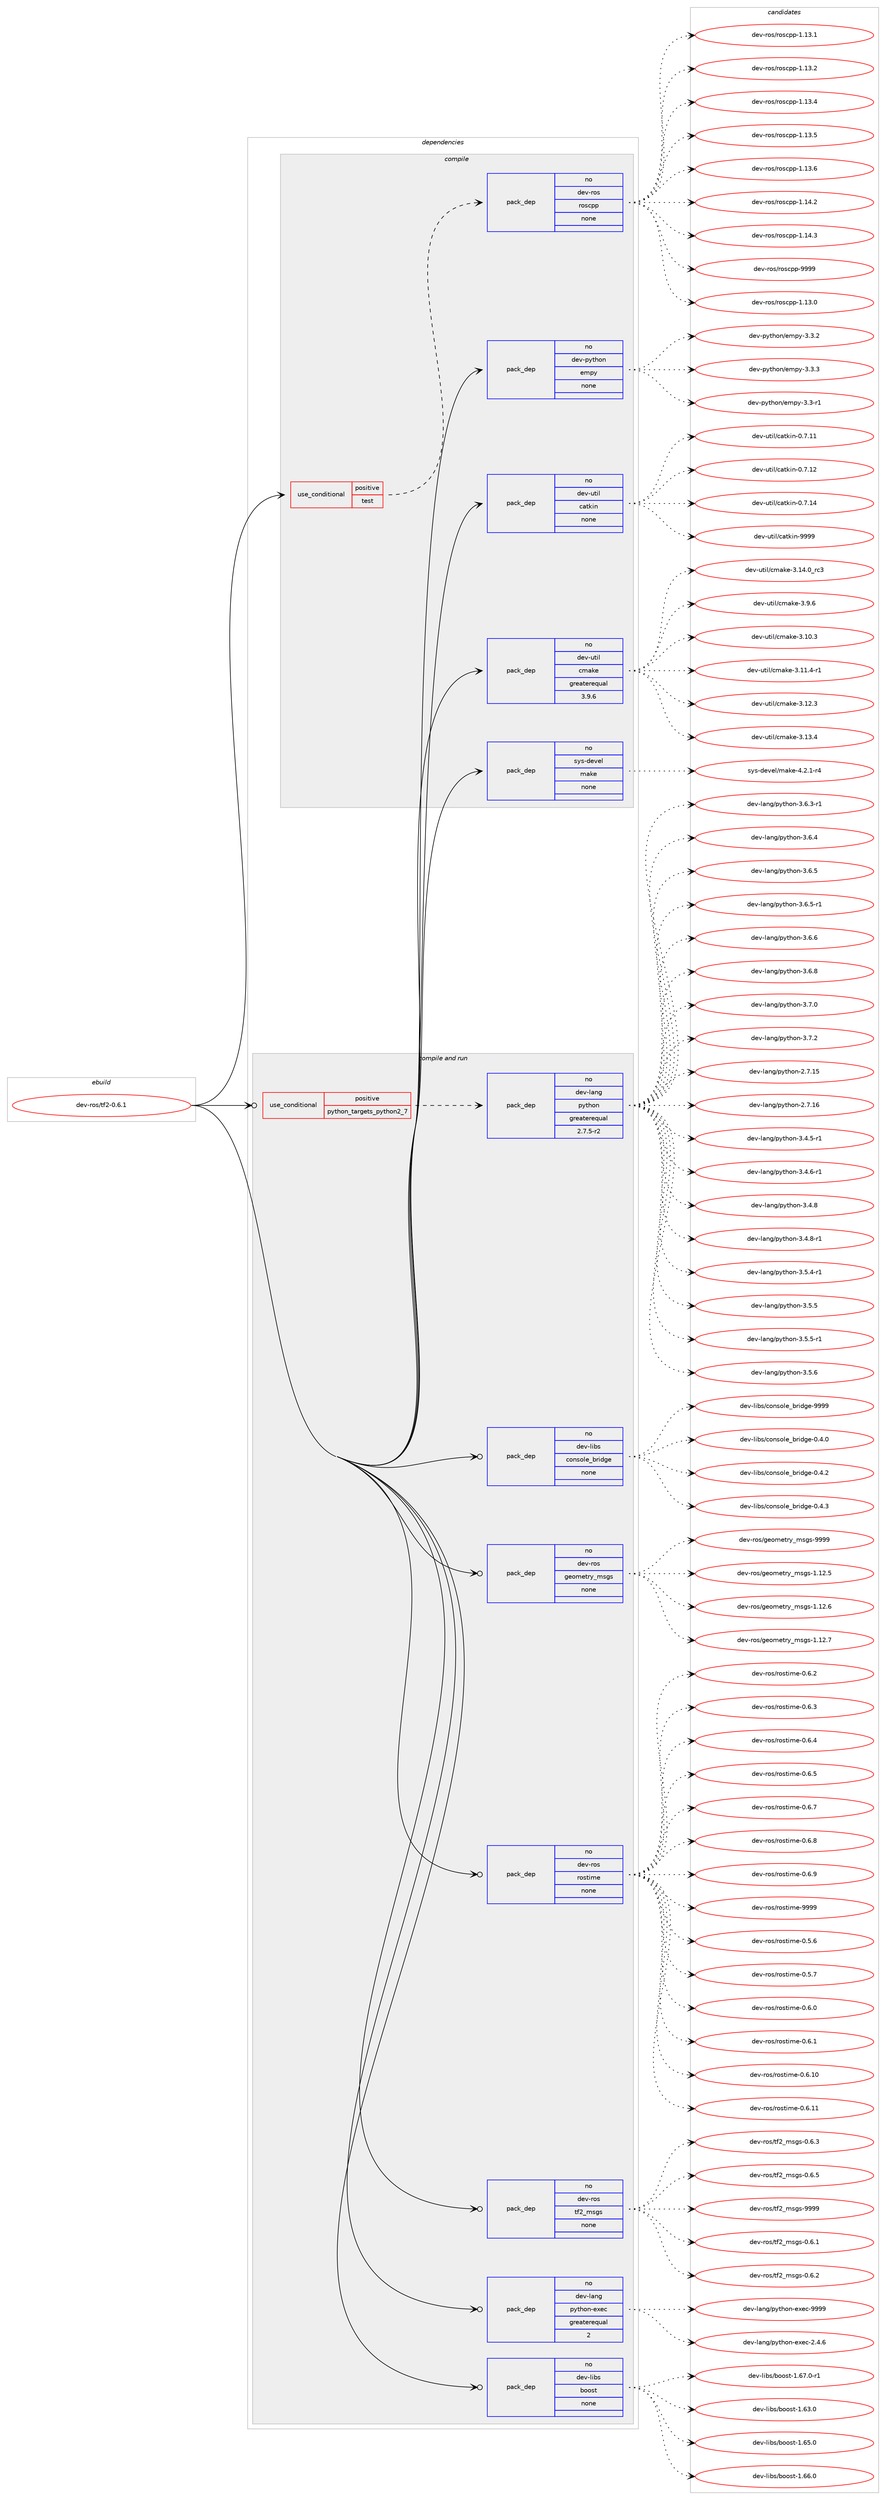 digraph prolog {

# *************
# Graph options
# *************

newrank=true;
concentrate=true;
compound=true;
graph [rankdir=LR,fontname=Helvetica,fontsize=10,ranksep=1.5];#, ranksep=2.5, nodesep=0.2];
edge  [arrowhead=vee];
node  [fontname=Helvetica,fontsize=10];

# **********
# The ebuild
# **********

subgraph cluster_leftcol {
color=gray;
rank=same;
label=<<i>ebuild</i>>;
id [label="dev-ros/tf2-0.6.1", color=red, width=4, href="../dev-ros/tf2-0.6.1.svg"];
}

# ****************
# The dependencies
# ****************

subgraph cluster_midcol {
color=gray;
label=<<i>dependencies</i>>;
subgraph cluster_compile {
fillcolor="#eeeeee";
style=filled;
label=<<i>compile</i>>;
subgraph cond391503 {
dependency1475013 [label=<<TABLE BORDER="0" CELLBORDER="1" CELLSPACING="0" CELLPADDING="4"><TR><TD ROWSPAN="3" CELLPADDING="10">use_conditional</TD></TR><TR><TD>positive</TD></TR><TR><TD>test</TD></TR></TABLE>>, shape=none, color=red];
subgraph pack1060120 {
dependency1475014 [label=<<TABLE BORDER="0" CELLBORDER="1" CELLSPACING="0" CELLPADDING="4" WIDTH="220"><TR><TD ROWSPAN="6" CELLPADDING="30">pack_dep</TD></TR><TR><TD WIDTH="110">no</TD></TR><TR><TD>dev-ros</TD></TR><TR><TD>roscpp</TD></TR><TR><TD>none</TD></TR><TR><TD></TD></TR></TABLE>>, shape=none, color=blue];
}
dependency1475013:e -> dependency1475014:w [weight=20,style="dashed",arrowhead="vee"];
}
id:e -> dependency1475013:w [weight=20,style="solid",arrowhead="vee"];
subgraph pack1060121 {
dependency1475015 [label=<<TABLE BORDER="0" CELLBORDER="1" CELLSPACING="0" CELLPADDING="4" WIDTH="220"><TR><TD ROWSPAN="6" CELLPADDING="30">pack_dep</TD></TR><TR><TD WIDTH="110">no</TD></TR><TR><TD>dev-python</TD></TR><TR><TD>empy</TD></TR><TR><TD>none</TD></TR><TR><TD></TD></TR></TABLE>>, shape=none, color=blue];
}
id:e -> dependency1475015:w [weight=20,style="solid",arrowhead="vee"];
subgraph pack1060122 {
dependency1475016 [label=<<TABLE BORDER="0" CELLBORDER="1" CELLSPACING="0" CELLPADDING="4" WIDTH="220"><TR><TD ROWSPAN="6" CELLPADDING="30">pack_dep</TD></TR><TR><TD WIDTH="110">no</TD></TR><TR><TD>dev-util</TD></TR><TR><TD>catkin</TD></TR><TR><TD>none</TD></TR><TR><TD></TD></TR></TABLE>>, shape=none, color=blue];
}
id:e -> dependency1475016:w [weight=20,style="solid",arrowhead="vee"];
subgraph pack1060123 {
dependency1475017 [label=<<TABLE BORDER="0" CELLBORDER="1" CELLSPACING="0" CELLPADDING="4" WIDTH="220"><TR><TD ROWSPAN="6" CELLPADDING="30">pack_dep</TD></TR><TR><TD WIDTH="110">no</TD></TR><TR><TD>dev-util</TD></TR><TR><TD>cmake</TD></TR><TR><TD>greaterequal</TD></TR><TR><TD>3.9.6</TD></TR></TABLE>>, shape=none, color=blue];
}
id:e -> dependency1475017:w [weight=20,style="solid",arrowhead="vee"];
subgraph pack1060124 {
dependency1475018 [label=<<TABLE BORDER="0" CELLBORDER="1" CELLSPACING="0" CELLPADDING="4" WIDTH="220"><TR><TD ROWSPAN="6" CELLPADDING="30">pack_dep</TD></TR><TR><TD WIDTH="110">no</TD></TR><TR><TD>sys-devel</TD></TR><TR><TD>make</TD></TR><TR><TD>none</TD></TR><TR><TD></TD></TR></TABLE>>, shape=none, color=blue];
}
id:e -> dependency1475018:w [weight=20,style="solid",arrowhead="vee"];
}
subgraph cluster_compileandrun {
fillcolor="#eeeeee";
style=filled;
label=<<i>compile and run</i>>;
subgraph cond391504 {
dependency1475019 [label=<<TABLE BORDER="0" CELLBORDER="1" CELLSPACING="0" CELLPADDING="4"><TR><TD ROWSPAN="3" CELLPADDING="10">use_conditional</TD></TR><TR><TD>positive</TD></TR><TR><TD>python_targets_python2_7</TD></TR></TABLE>>, shape=none, color=red];
subgraph pack1060125 {
dependency1475020 [label=<<TABLE BORDER="0" CELLBORDER="1" CELLSPACING="0" CELLPADDING="4" WIDTH="220"><TR><TD ROWSPAN="6" CELLPADDING="30">pack_dep</TD></TR><TR><TD WIDTH="110">no</TD></TR><TR><TD>dev-lang</TD></TR><TR><TD>python</TD></TR><TR><TD>greaterequal</TD></TR><TR><TD>2.7.5-r2</TD></TR></TABLE>>, shape=none, color=blue];
}
dependency1475019:e -> dependency1475020:w [weight=20,style="dashed",arrowhead="vee"];
}
id:e -> dependency1475019:w [weight=20,style="solid",arrowhead="odotvee"];
subgraph pack1060126 {
dependency1475021 [label=<<TABLE BORDER="0" CELLBORDER="1" CELLSPACING="0" CELLPADDING="4" WIDTH="220"><TR><TD ROWSPAN="6" CELLPADDING="30">pack_dep</TD></TR><TR><TD WIDTH="110">no</TD></TR><TR><TD>dev-lang</TD></TR><TR><TD>python-exec</TD></TR><TR><TD>greaterequal</TD></TR><TR><TD>2</TD></TR></TABLE>>, shape=none, color=blue];
}
id:e -> dependency1475021:w [weight=20,style="solid",arrowhead="odotvee"];
subgraph pack1060127 {
dependency1475022 [label=<<TABLE BORDER="0" CELLBORDER="1" CELLSPACING="0" CELLPADDING="4" WIDTH="220"><TR><TD ROWSPAN="6" CELLPADDING="30">pack_dep</TD></TR><TR><TD WIDTH="110">no</TD></TR><TR><TD>dev-libs</TD></TR><TR><TD>boost</TD></TR><TR><TD>none</TD></TR><TR><TD></TD></TR></TABLE>>, shape=none, color=blue];
}
id:e -> dependency1475022:w [weight=20,style="solid",arrowhead="odotvee"];
subgraph pack1060128 {
dependency1475023 [label=<<TABLE BORDER="0" CELLBORDER="1" CELLSPACING="0" CELLPADDING="4" WIDTH="220"><TR><TD ROWSPAN="6" CELLPADDING="30">pack_dep</TD></TR><TR><TD WIDTH="110">no</TD></TR><TR><TD>dev-libs</TD></TR><TR><TD>console_bridge</TD></TR><TR><TD>none</TD></TR><TR><TD></TD></TR></TABLE>>, shape=none, color=blue];
}
id:e -> dependency1475023:w [weight=20,style="solid",arrowhead="odotvee"];
subgraph pack1060129 {
dependency1475024 [label=<<TABLE BORDER="0" CELLBORDER="1" CELLSPACING="0" CELLPADDING="4" WIDTH="220"><TR><TD ROWSPAN="6" CELLPADDING="30">pack_dep</TD></TR><TR><TD WIDTH="110">no</TD></TR><TR><TD>dev-ros</TD></TR><TR><TD>geometry_msgs</TD></TR><TR><TD>none</TD></TR><TR><TD></TD></TR></TABLE>>, shape=none, color=blue];
}
id:e -> dependency1475024:w [weight=20,style="solid",arrowhead="odotvee"];
subgraph pack1060130 {
dependency1475025 [label=<<TABLE BORDER="0" CELLBORDER="1" CELLSPACING="0" CELLPADDING="4" WIDTH="220"><TR><TD ROWSPAN="6" CELLPADDING="30">pack_dep</TD></TR><TR><TD WIDTH="110">no</TD></TR><TR><TD>dev-ros</TD></TR><TR><TD>rostime</TD></TR><TR><TD>none</TD></TR><TR><TD></TD></TR></TABLE>>, shape=none, color=blue];
}
id:e -> dependency1475025:w [weight=20,style="solid",arrowhead="odotvee"];
subgraph pack1060131 {
dependency1475026 [label=<<TABLE BORDER="0" CELLBORDER="1" CELLSPACING="0" CELLPADDING="4" WIDTH="220"><TR><TD ROWSPAN="6" CELLPADDING="30">pack_dep</TD></TR><TR><TD WIDTH="110">no</TD></TR><TR><TD>dev-ros</TD></TR><TR><TD>tf2_msgs</TD></TR><TR><TD>none</TD></TR><TR><TD></TD></TR></TABLE>>, shape=none, color=blue];
}
id:e -> dependency1475026:w [weight=20,style="solid",arrowhead="odotvee"];
}
subgraph cluster_run {
fillcolor="#eeeeee";
style=filled;
label=<<i>run</i>>;
}
}

# **************
# The candidates
# **************

subgraph cluster_choices {
rank=same;
color=gray;
label=<<i>candidates</i>>;

subgraph choice1060120 {
color=black;
nodesep=1;
choice10010111845114111115471141111159911211245494649514648 [label="dev-ros/roscpp-1.13.0", color=red, width=4,href="../dev-ros/roscpp-1.13.0.svg"];
choice10010111845114111115471141111159911211245494649514649 [label="dev-ros/roscpp-1.13.1", color=red, width=4,href="../dev-ros/roscpp-1.13.1.svg"];
choice10010111845114111115471141111159911211245494649514650 [label="dev-ros/roscpp-1.13.2", color=red, width=4,href="../dev-ros/roscpp-1.13.2.svg"];
choice10010111845114111115471141111159911211245494649514652 [label="dev-ros/roscpp-1.13.4", color=red, width=4,href="../dev-ros/roscpp-1.13.4.svg"];
choice10010111845114111115471141111159911211245494649514653 [label="dev-ros/roscpp-1.13.5", color=red, width=4,href="../dev-ros/roscpp-1.13.5.svg"];
choice10010111845114111115471141111159911211245494649514654 [label="dev-ros/roscpp-1.13.6", color=red, width=4,href="../dev-ros/roscpp-1.13.6.svg"];
choice10010111845114111115471141111159911211245494649524650 [label="dev-ros/roscpp-1.14.2", color=red, width=4,href="../dev-ros/roscpp-1.14.2.svg"];
choice10010111845114111115471141111159911211245494649524651 [label="dev-ros/roscpp-1.14.3", color=red, width=4,href="../dev-ros/roscpp-1.14.3.svg"];
choice1001011184511411111547114111115991121124557575757 [label="dev-ros/roscpp-9999", color=red, width=4,href="../dev-ros/roscpp-9999.svg"];
dependency1475014:e -> choice10010111845114111115471141111159911211245494649514648:w [style=dotted,weight="100"];
dependency1475014:e -> choice10010111845114111115471141111159911211245494649514649:w [style=dotted,weight="100"];
dependency1475014:e -> choice10010111845114111115471141111159911211245494649514650:w [style=dotted,weight="100"];
dependency1475014:e -> choice10010111845114111115471141111159911211245494649514652:w [style=dotted,weight="100"];
dependency1475014:e -> choice10010111845114111115471141111159911211245494649514653:w [style=dotted,weight="100"];
dependency1475014:e -> choice10010111845114111115471141111159911211245494649514654:w [style=dotted,weight="100"];
dependency1475014:e -> choice10010111845114111115471141111159911211245494649524650:w [style=dotted,weight="100"];
dependency1475014:e -> choice10010111845114111115471141111159911211245494649524651:w [style=dotted,weight="100"];
dependency1475014:e -> choice1001011184511411111547114111115991121124557575757:w [style=dotted,weight="100"];
}
subgraph choice1060121 {
color=black;
nodesep=1;
choice1001011184511212111610411111047101109112121455146514511449 [label="dev-python/empy-3.3-r1", color=red, width=4,href="../dev-python/empy-3.3-r1.svg"];
choice1001011184511212111610411111047101109112121455146514650 [label="dev-python/empy-3.3.2", color=red, width=4,href="../dev-python/empy-3.3.2.svg"];
choice1001011184511212111610411111047101109112121455146514651 [label="dev-python/empy-3.3.3", color=red, width=4,href="../dev-python/empy-3.3.3.svg"];
dependency1475015:e -> choice1001011184511212111610411111047101109112121455146514511449:w [style=dotted,weight="100"];
dependency1475015:e -> choice1001011184511212111610411111047101109112121455146514650:w [style=dotted,weight="100"];
dependency1475015:e -> choice1001011184511212111610411111047101109112121455146514651:w [style=dotted,weight="100"];
}
subgraph choice1060122 {
color=black;
nodesep=1;
choice1001011184511711610510847999711610710511045484655464949 [label="dev-util/catkin-0.7.11", color=red, width=4,href="../dev-util/catkin-0.7.11.svg"];
choice1001011184511711610510847999711610710511045484655464950 [label="dev-util/catkin-0.7.12", color=red, width=4,href="../dev-util/catkin-0.7.12.svg"];
choice1001011184511711610510847999711610710511045484655464952 [label="dev-util/catkin-0.7.14", color=red, width=4,href="../dev-util/catkin-0.7.14.svg"];
choice100101118451171161051084799971161071051104557575757 [label="dev-util/catkin-9999", color=red, width=4,href="../dev-util/catkin-9999.svg"];
dependency1475016:e -> choice1001011184511711610510847999711610710511045484655464949:w [style=dotted,weight="100"];
dependency1475016:e -> choice1001011184511711610510847999711610710511045484655464950:w [style=dotted,weight="100"];
dependency1475016:e -> choice1001011184511711610510847999711610710511045484655464952:w [style=dotted,weight="100"];
dependency1475016:e -> choice100101118451171161051084799971161071051104557575757:w [style=dotted,weight="100"];
}
subgraph choice1060123 {
color=black;
nodesep=1;
choice1001011184511711610510847991099710710145514649484651 [label="dev-util/cmake-3.10.3", color=red, width=4,href="../dev-util/cmake-3.10.3.svg"];
choice10010111845117116105108479910997107101455146494946524511449 [label="dev-util/cmake-3.11.4-r1", color=red, width=4,href="../dev-util/cmake-3.11.4-r1.svg"];
choice1001011184511711610510847991099710710145514649504651 [label="dev-util/cmake-3.12.3", color=red, width=4,href="../dev-util/cmake-3.12.3.svg"];
choice1001011184511711610510847991099710710145514649514652 [label="dev-util/cmake-3.13.4", color=red, width=4,href="../dev-util/cmake-3.13.4.svg"];
choice1001011184511711610510847991099710710145514649524648951149951 [label="dev-util/cmake-3.14.0_rc3", color=red, width=4,href="../dev-util/cmake-3.14.0_rc3.svg"];
choice10010111845117116105108479910997107101455146574654 [label="dev-util/cmake-3.9.6", color=red, width=4,href="../dev-util/cmake-3.9.6.svg"];
dependency1475017:e -> choice1001011184511711610510847991099710710145514649484651:w [style=dotted,weight="100"];
dependency1475017:e -> choice10010111845117116105108479910997107101455146494946524511449:w [style=dotted,weight="100"];
dependency1475017:e -> choice1001011184511711610510847991099710710145514649504651:w [style=dotted,weight="100"];
dependency1475017:e -> choice1001011184511711610510847991099710710145514649514652:w [style=dotted,weight="100"];
dependency1475017:e -> choice1001011184511711610510847991099710710145514649524648951149951:w [style=dotted,weight="100"];
dependency1475017:e -> choice10010111845117116105108479910997107101455146574654:w [style=dotted,weight="100"];
}
subgraph choice1060124 {
color=black;
nodesep=1;
choice1151211154510010111810110847109971071014552465046494511452 [label="sys-devel/make-4.2.1-r4", color=red, width=4,href="../sys-devel/make-4.2.1-r4.svg"];
dependency1475018:e -> choice1151211154510010111810110847109971071014552465046494511452:w [style=dotted,weight="100"];
}
subgraph choice1060125 {
color=black;
nodesep=1;
choice10010111845108971101034711212111610411111045504655464953 [label="dev-lang/python-2.7.15", color=red, width=4,href="../dev-lang/python-2.7.15.svg"];
choice10010111845108971101034711212111610411111045504655464954 [label="dev-lang/python-2.7.16", color=red, width=4,href="../dev-lang/python-2.7.16.svg"];
choice1001011184510897110103471121211161041111104551465246534511449 [label="dev-lang/python-3.4.5-r1", color=red, width=4,href="../dev-lang/python-3.4.5-r1.svg"];
choice1001011184510897110103471121211161041111104551465246544511449 [label="dev-lang/python-3.4.6-r1", color=red, width=4,href="../dev-lang/python-3.4.6-r1.svg"];
choice100101118451089711010347112121116104111110455146524656 [label="dev-lang/python-3.4.8", color=red, width=4,href="../dev-lang/python-3.4.8.svg"];
choice1001011184510897110103471121211161041111104551465246564511449 [label="dev-lang/python-3.4.8-r1", color=red, width=4,href="../dev-lang/python-3.4.8-r1.svg"];
choice1001011184510897110103471121211161041111104551465346524511449 [label="dev-lang/python-3.5.4-r1", color=red, width=4,href="../dev-lang/python-3.5.4-r1.svg"];
choice100101118451089711010347112121116104111110455146534653 [label="dev-lang/python-3.5.5", color=red, width=4,href="../dev-lang/python-3.5.5.svg"];
choice1001011184510897110103471121211161041111104551465346534511449 [label="dev-lang/python-3.5.5-r1", color=red, width=4,href="../dev-lang/python-3.5.5-r1.svg"];
choice100101118451089711010347112121116104111110455146534654 [label="dev-lang/python-3.5.6", color=red, width=4,href="../dev-lang/python-3.5.6.svg"];
choice1001011184510897110103471121211161041111104551465446514511449 [label="dev-lang/python-3.6.3-r1", color=red, width=4,href="../dev-lang/python-3.6.3-r1.svg"];
choice100101118451089711010347112121116104111110455146544652 [label="dev-lang/python-3.6.4", color=red, width=4,href="../dev-lang/python-3.6.4.svg"];
choice100101118451089711010347112121116104111110455146544653 [label="dev-lang/python-3.6.5", color=red, width=4,href="../dev-lang/python-3.6.5.svg"];
choice1001011184510897110103471121211161041111104551465446534511449 [label="dev-lang/python-3.6.5-r1", color=red, width=4,href="../dev-lang/python-3.6.5-r1.svg"];
choice100101118451089711010347112121116104111110455146544654 [label="dev-lang/python-3.6.6", color=red, width=4,href="../dev-lang/python-3.6.6.svg"];
choice100101118451089711010347112121116104111110455146544656 [label="dev-lang/python-3.6.8", color=red, width=4,href="../dev-lang/python-3.6.8.svg"];
choice100101118451089711010347112121116104111110455146554648 [label="dev-lang/python-3.7.0", color=red, width=4,href="../dev-lang/python-3.7.0.svg"];
choice100101118451089711010347112121116104111110455146554650 [label="dev-lang/python-3.7.2", color=red, width=4,href="../dev-lang/python-3.7.2.svg"];
dependency1475020:e -> choice10010111845108971101034711212111610411111045504655464953:w [style=dotted,weight="100"];
dependency1475020:e -> choice10010111845108971101034711212111610411111045504655464954:w [style=dotted,weight="100"];
dependency1475020:e -> choice1001011184510897110103471121211161041111104551465246534511449:w [style=dotted,weight="100"];
dependency1475020:e -> choice1001011184510897110103471121211161041111104551465246544511449:w [style=dotted,weight="100"];
dependency1475020:e -> choice100101118451089711010347112121116104111110455146524656:w [style=dotted,weight="100"];
dependency1475020:e -> choice1001011184510897110103471121211161041111104551465246564511449:w [style=dotted,weight="100"];
dependency1475020:e -> choice1001011184510897110103471121211161041111104551465346524511449:w [style=dotted,weight="100"];
dependency1475020:e -> choice100101118451089711010347112121116104111110455146534653:w [style=dotted,weight="100"];
dependency1475020:e -> choice1001011184510897110103471121211161041111104551465346534511449:w [style=dotted,weight="100"];
dependency1475020:e -> choice100101118451089711010347112121116104111110455146534654:w [style=dotted,weight="100"];
dependency1475020:e -> choice1001011184510897110103471121211161041111104551465446514511449:w [style=dotted,weight="100"];
dependency1475020:e -> choice100101118451089711010347112121116104111110455146544652:w [style=dotted,weight="100"];
dependency1475020:e -> choice100101118451089711010347112121116104111110455146544653:w [style=dotted,weight="100"];
dependency1475020:e -> choice1001011184510897110103471121211161041111104551465446534511449:w [style=dotted,weight="100"];
dependency1475020:e -> choice100101118451089711010347112121116104111110455146544654:w [style=dotted,weight="100"];
dependency1475020:e -> choice100101118451089711010347112121116104111110455146544656:w [style=dotted,weight="100"];
dependency1475020:e -> choice100101118451089711010347112121116104111110455146554648:w [style=dotted,weight="100"];
dependency1475020:e -> choice100101118451089711010347112121116104111110455146554650:w [style=dotted,weight="100"];
}
subgraph choice1060126 {
color=black;
nodesep=1;
choice1001011184510897110103471121211161041111104510112010199455046524654 [label="dev-lang/python-exec-2.4.6", color=red, width=4,href="../dev-lang/python-exec-2.4.6.svg"];
choice10010111845108971101034711212111610411111045101120101994557575757 [label="dev-lang/python-exec-9999", color=red, width=4,href="../dev-lang/python-exec-9999.svg"];
dependency1475021:e -> choice1001011184510897110103471121211161041111104510112010199455046524654:w [style=dotted,weight="100"];
dependency1475021:e -> choice10010111845108971101034711212111610411111045101120101994557575757:w [style=dotted,weight="100"];
}
subgraph choice1060127 {
color=black;
nodesep=1;
choice1001011184510810598115479811111111511645494654514648 [label="dev-libs/boost-1.63.0", color=red, width=4,href="../dev-libs/boost-1.63.0.svg"];
choice1001011184510810598115479811111111511645494654534648 [label="dev-libs/boost-1.65.0", color=red, width=4,href="../dev-libs/boost-1.65.0.svg"];
choice1001011184510810598115479811111111511645494654544648 [label="dev-libs/boost-1.66.0", color=red, width=4,href="../dev-libs/boost-1.66.0.svg"];
choice10010111845108105981154798111111115116454946545546484511449 [label="dev-libs/boost-1.67.0-r1", color=red, width=4,href="../dev-libs/boost-1.67.0-r1.svg"];
dependency1475022:e -> choice1001011184510810598115479811111111511645494654514648:w [style=dotted,weight="100"];
dependency1475022:e -> choice1001011184510810598115479811111111511645494654534648:w [style=dotted,weight="100"];
dependency1475022:e -> choice1001011184510810598115479811111111511645494654544648:w [style=dotted,weight="100"];
dependency1475022:e -> choice10010111845108105981154798111111115116454946545546484511449:w [style=dotted,weight="100"];
}
subgraph choice1060128 {
color=black;
nodesep=1;
choice100101118451081059811547991111101151111081019598114105100103101454846524648 [label="dev-libs/console_bridge-0.4.0", color=red, width=4,href="../dev-libs/console_bridge-0.4.0.svg"];
choice100101118451081059811547991111101151111081019598114105100103101454846524650 [label="dev-libs/console_bridge-0.4.2", color=red, width=4,href="../dev-libs/console_bridge-0.4.2.svg"];
choice100101118451081059811547991111101151111081019598114105100103101454846524651 [label="dev-libs/console_bridge-0.4.3", color=red, width=4,href="../dev-libs/console_bridge-0.4.3.svg"];
choice1001011184510810598115479911111011511110810195981141051001031014557575757 [label="dev-libs/console_bridge-9999", color=red, width=4,href="../dev-libs/console_bridge-9999.svg"];
dependency1475023:e -> choice100101118451081059811547991111101151111081019598114105100103101454846524648:w [style=dotted,weight="100"];
dependency1475023:e -> choice100101118451081059811547991111101151111081019598114105100103101454846524650:w [style=dotted,weight="100"];
dependency1475023:e -> choice100101118451081059811547991111101151111081019598114105100103101454846524651:w [style=dotted,weight="100"];
dependency1475023:e -> choice1001011184510810598115479911111011511110810195981141051001031014557575757:w [style=dotted,weight="100"];
}
subgraph choice1060129 {
color=black;
nodesep=1;
choice10010111845114111115471031011111091011161141219510911510311545494649504653 [label="dev-ros/geometry_msgs-1.12.5", color=red, width=4,href="../dev-ros/geometry_msgs-1.12.5.svg"];
choice10010111845114111115471031011111091011161141219510911510311545494649504654 [label="dev-ros/geometry_msgs-1.12.6", color=red, width=4,href="../dev-ros/geometry_msgs-1.12.6.svg"];
choice10010111845114111115471031011111091011161141219510911510311545494649504655 [label="dev-ros/geometry_msgs-1.12.7", color=red, width=4,href="../dev-ros/geometry_msgs-1.12.7.svg"];
choice1001011184511411111547103101111109101116114121951091151031154557575757 [label="dev-ros/geometry_msgs-9999", color=red, width=4,href="../dev-ros/geometry_msgs-9999.svg"];
dependency1475024:e -> choice10010111845114111115471031011111091011161141219510911510311545494649504653:w [style=dotted,weight="100"];
dependency1475024:e -> choice10010111845114111115471031011111091011161141219510911510311545494649504654:w [style=dotted,weight="100"];
dependency1475024:e -> choice10010111845114111115471031011111091011161141219510911510311545494649504655:w [style=dotted,weight="100"];
dependency1475024:e -> choice1001011184511411111547103101111109101116114121951091151031154557575757:w [style=dotted,weight="100"];
}
subgraph choice1060130 {
color=black;
nodesep=1;
choice1001011184511411111547114111115116105109101454846534654 [label="dev-ros/rostime-0.5.6", color=red, width=4,href="../dev-ros/rostime-0.5.6.svg"];
choice1001011184511411111547114111115116105109101454846534655 [label="dev-ros/rostime-0.5.7", color=red, width=4,href="../dev-ros/rostime-0.5.7.svg"];
choice1001011184511411111547114111115116105109101454846544648 [label="dev-ros/rostime-0.6.0", color=red, width=4,href="../dev-ros/rostime-0.6.0.svg"];
choice1001011184511411111547114111115116105109101454846544649 [label="dev-ros/rostime-0.6.1", color=red, width=4,href="../dev-ros/rostime-0.6.1.svg"];
choice100101118451141111154711411111511610510910145484654464948 [label="dev-ros/rostime-0.6.10", color=red, width=4,href="../dev-ros/rostime-0.6.10.svg"];
choice100101118451141111154711411111511610510910145484654464949 [label="dev-ros/rostime-0.6.11", color=red, width=4,href="../dev-ros/rostime-0.6.11.svg"];
choice1001011184511411111547114111115116105109101454846544650 [label="dev-ros/rostime-0.6.2", color=red, width=4,href="../dev-ros/rostime-0.6.2.svg"];
choice1001011184511411111547114111115116105109101454846544651 [label="dev-ros/rostime-0.6.3", color=red, width=4,href="../dev-ros/rostime-0.6.3.svg"];
choice1001011184511411111547114111115116105109101454846544652 [label="dev-ros/rostime-0.6.4", color=red, width=4,href="../dev-ros/rostime-0.6.4.svg"];
choice1001011184511411111547114111115116105109101454846544653 [label="dev-ros/rostime-0.6.5", color=red, width=4,href="../dev-ros/rostime-0.6.5.svg"];
choice1001011184511411111547114111115116105109101454846544655 [label="dev-ros/rostime-0.6.7", color=red, width=4,href="../dev-ros/rostime-0.6.7.svg"];
choice1001011184511411111547114111115116105109101454846544656 [label="dev-ros/rostime-0.6.8", color=red, width=4,href="../dev-ros/rostime-0.6.8.svg"];
choice1001011184511411111547114111115116105109101454846544657 [label="dev-ros/rostime-0.6.9", color=red, width=4,href="../dev-ros/rostime-0.6.9.svg"];
choice10010111845114111115471141111151161051091014557575757 [label="dev-ros/rostime-9999", color=red, width=4,href="../dev-ros/rostime-9999.svg"];
dependency1475025:e -> choice1001011184511411111547114111115116105109101454846534654:w [style=dotted,weight="100"];
dependency1475025:e -> choice1001011184511411111547114111115116105109101454846534655:w [style=dotted,weight="100"];
dependency1475025:e -> choice1001011184511411111547114111115116105109101454846544648:w [style=dotted,weight="100"];
dependency1475025:e -> choice1001011184511411111547114111115116105109101454846544649:w [style=dotted,weight="100"];
dependency1475025:e -> choice100101118451141111154711411111511610510910145484654464948:w [style=dotted,weight="100"];
dependency1475025:e -> choice100101118451141111154711411111511610510910145484654464949:w [style=dotted,weight="100"];
dependency1475025:e -> choice1001011184511411111547114111115116105109101454846544650:w [style=dotted,weight="100"];
dependency1475025:e -> choice1001011184511411111547114111115116105109101454846544651:w [style=dotted,weight="100"];
dependency1475025:e -> choice1001011184511411111547114111115116105109101454846544652:w [style=dotted,weight="100"];
dependency1475025:e -> choice1001011184511411111547114111115116105109101454846544653:w [style=dotted,weight="100"];
dependency1475025:e -> choice1001011184511411111547114111115116105109101454846544655:w [style=dotted,weight="100"];
dependency1475025:e -> choice1001011184511411111547114111115116105109101454846544656:w [style=dotted,weight="100"];
dependency1475025:e -> choice1001011184511411111547114111115116105109101454846544657:w [style=dotted,weight="100"];
dependency1475025:e -> choice10010111845114111115471141111151161051091014557575757:w [style=dotted,weight="100"];
}
subgraph choice1060131 {
color=black;
nodesep=1;
choice10010111845114111115471161025095109115103115454846544649 [label="dev-ros/tf2_msgs-0.6.1", color=red, width=4,href="../dev-ros/tf2_msgs-0.6.1.svg"];
choice10010111845114111115471161025095109115103115454846544650 [label="dev-ros/tf2_msgs-0.6.2", color=red, width=4,href="../dev-ros/tf2_msgs-0.6.2.svg"];
choice10010111845114111115471161025095109115103115454846544651 [label="dev-ros/tf2_msgs-0.6.3", color=red, width=4,href="../dev-ros/tf2_msgs-0.6.3.svg"];
choice10010111845114111115471161025095109115103115454846544653 [label="dev-ros/tf2_msgs-0.6.5", color=red, width=4,href="../dev-ros/tf2_msgs-0.6.5.svg"];
choice100101118451141111154711610250951091151031154557575757 [label="dev-ros/tf2_msgs-9999", color=red, width=4,href="../dev-ros/tf2_msgs-9999.svg"];
dependency1475026:e -> choice10010111845114111115471161025095109115103115454846544649:w [style=dotted,weight="100"];
dependency1475026:e -> choice10010111845114111115471161025095109115103115454846544650:w [style=dotted,weight="100"];
dependency1475026:e -> choice10010111845114111115471161025095109115103115454846544651:w [style=dotted,weight="100"];
dependency1475026:e -> choice10010111845114111115471161025095109115103115454846544653:w [style=dotted,weight="100"];
dependency1475026:e -> choice100101118451141111154711610250951091151031154557575757:w [style=dotted,weight="100"];
}
}

}
